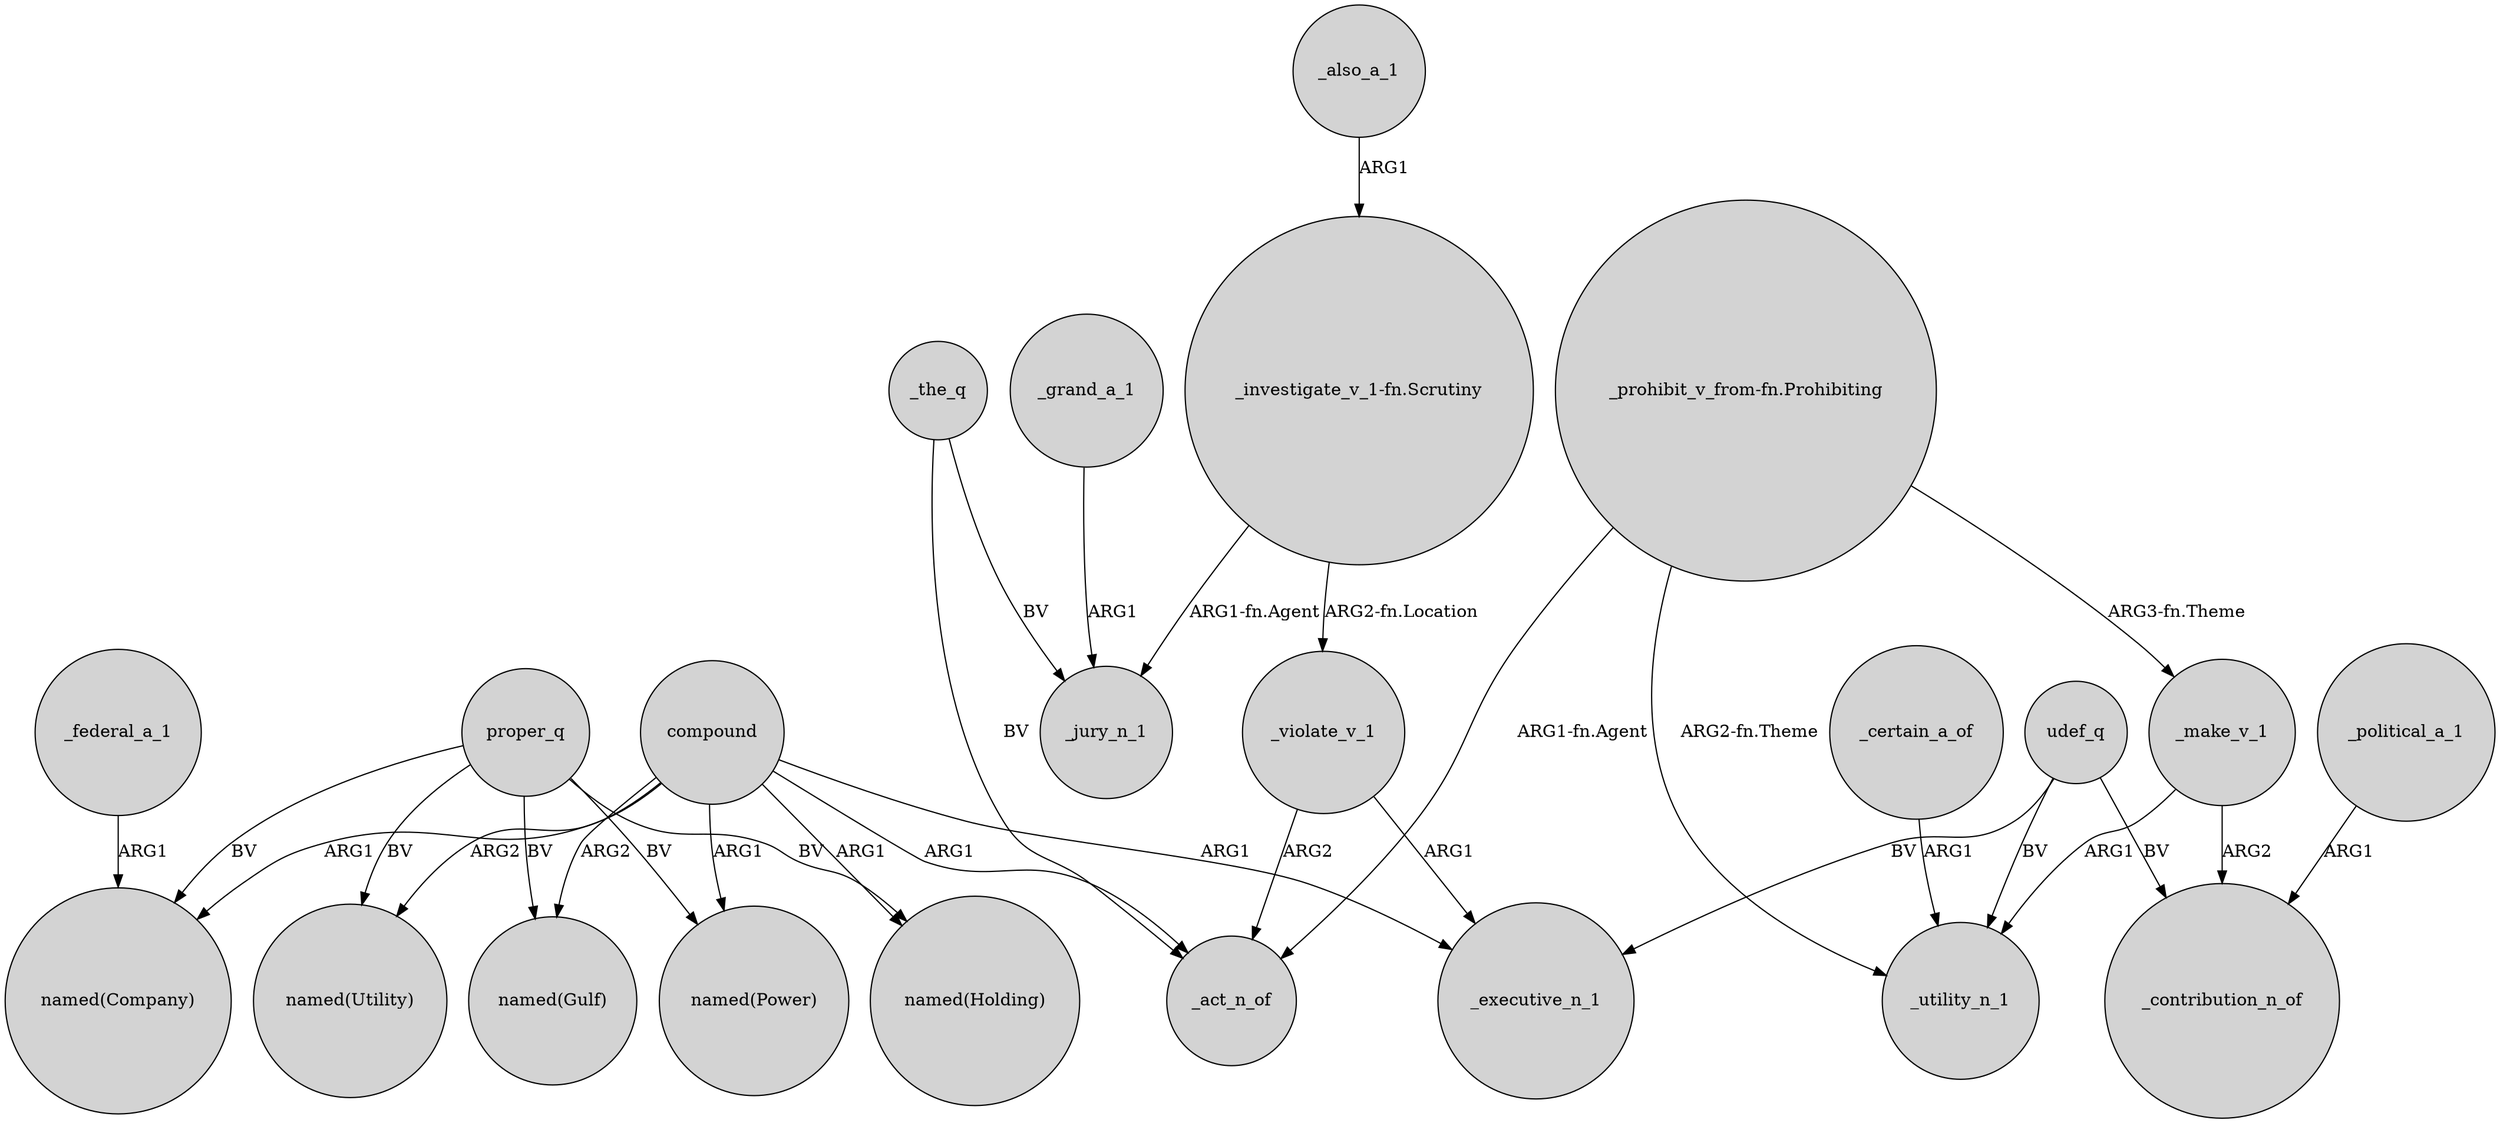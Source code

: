digraph {
	node [shape=circle style=filled]
	compound -> "named(Holding)" [label=ARG1]
	compound -> "named(Power)" [label=ARG1]
	_make_v_1 -> _utility_n_1 [label=ARG1]
	_political_a_1 -> _contribution_n_of [label=ARG1]
	udef_q -> _executive_n_1 [label=BV]
	compound -> "named(Gulf)" [label=ARG2]
	_also_a_1 -> "_investigate_v_1-fn.Scrutiny" [label=ARG1]
	_the_q -> _act_n_of [label=BV]
	compound -> _executive_n_1 [label=ARG1]
	_certain_a_of -> _utility_n_1 [label=ARG1]
	udef_q -> _utility_n_1 [label=BV]
	"_prohibit_v_from-fn.Prohibiting" -> _act_n_of [label="ARG1-fn.Agent"]
	"_investigate_v_1-fn.Scrutiny" -> _jury_n_1 [label="ARG1-fn.Agent"]
	_grand_a_1 -> _jury_n_1 [label=ARG1]
	compound -> "named(Company)" [label=ARG1]
	"_prohibit_v_from-fn.Prohibiting" -> _utility_n_1 [label="ARG2-fn.Theme"]
	udef_q -> _contribution_n_of [label=BV]
	proper_q -> "named(Company)" [label=BV]
	proper_q -> "named(Utility)" [label=BV]
	_violate_v_1 -> _act_n_of [label=ARG2]
	"_investigate_v_1-fn.Scrutiny" -> _violate_v_1 [label="ARG2-fn.Location"]
	_violate_v_1 -> _executive_n_1 [label=ARG1]
	"_prohibit_v_from-fn.Prohibiting" -> _make_v_1 [label="ARG3-fn.Theme"]
	_federal_a_1 -> "named(Company)" [label=ARG1]
	compound -> "named(Utility)" [label=ARG2]
	_make_v_1 -> _contribution_n_of [label=ARG2]
	proper_q -> "named(Holding)" [label=BV]
	proper_q -> "named(Gulf)" [label=BV]
	proper_q -> "named(Power)" [label=BV]
	_the_q -> _jury_n_1 [label=BV]
	compound -> _act_n_of [label=ARG1]
}
